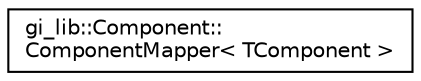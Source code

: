 digraph "Graphical Class Hierarchy"
{
  edge [fontname="Helvetica",fontsize="10",labelfontname="Helvetica",labelfontsize="10"];
  node [fontname="Helvetica",fontsize="10",shape=record];
  rankdir="LR";
  Node1 [label="gi_lib::Component::\lComponentMapper\< TComponent \>",height=0.2,width=0.4,color="black", fillcolor="white", style="filled",URL="$structgi__lib_1_1_component_1_1_component_mapper.html",tooltip="Functor used to map an entry from the multimap to a component pointer. "];
}
